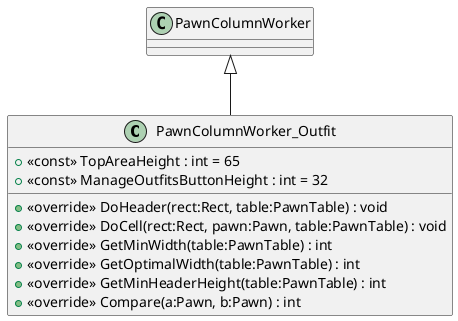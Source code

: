 @startuml
class PawnColumnWorker_Outfit {
    + <<const>> TopAreaHeight : int = 65
    + <<const>> ManageOutfitsButtonHeight : int = 32
    + <<override>> DoHeader(rect:Rect, table:PawnTable) : void
    + <<override>> DoCell(rect:Rect, pawn:Pawn, table:PawnTable) : void
    + <<override>> GetMinWidth(table:PawnTable) : int
    + <<override>> GetOptimalWidth(table:PawnTable) : int
    + <<override>> GetMinHeaderHeight(table:PawnTable) : int
    + <<override>> Compare(a:Pawn, b:Pawn) : int
}
PawnColumnWorker <|-- PawnColumnWorker_Outfit
@enduml
